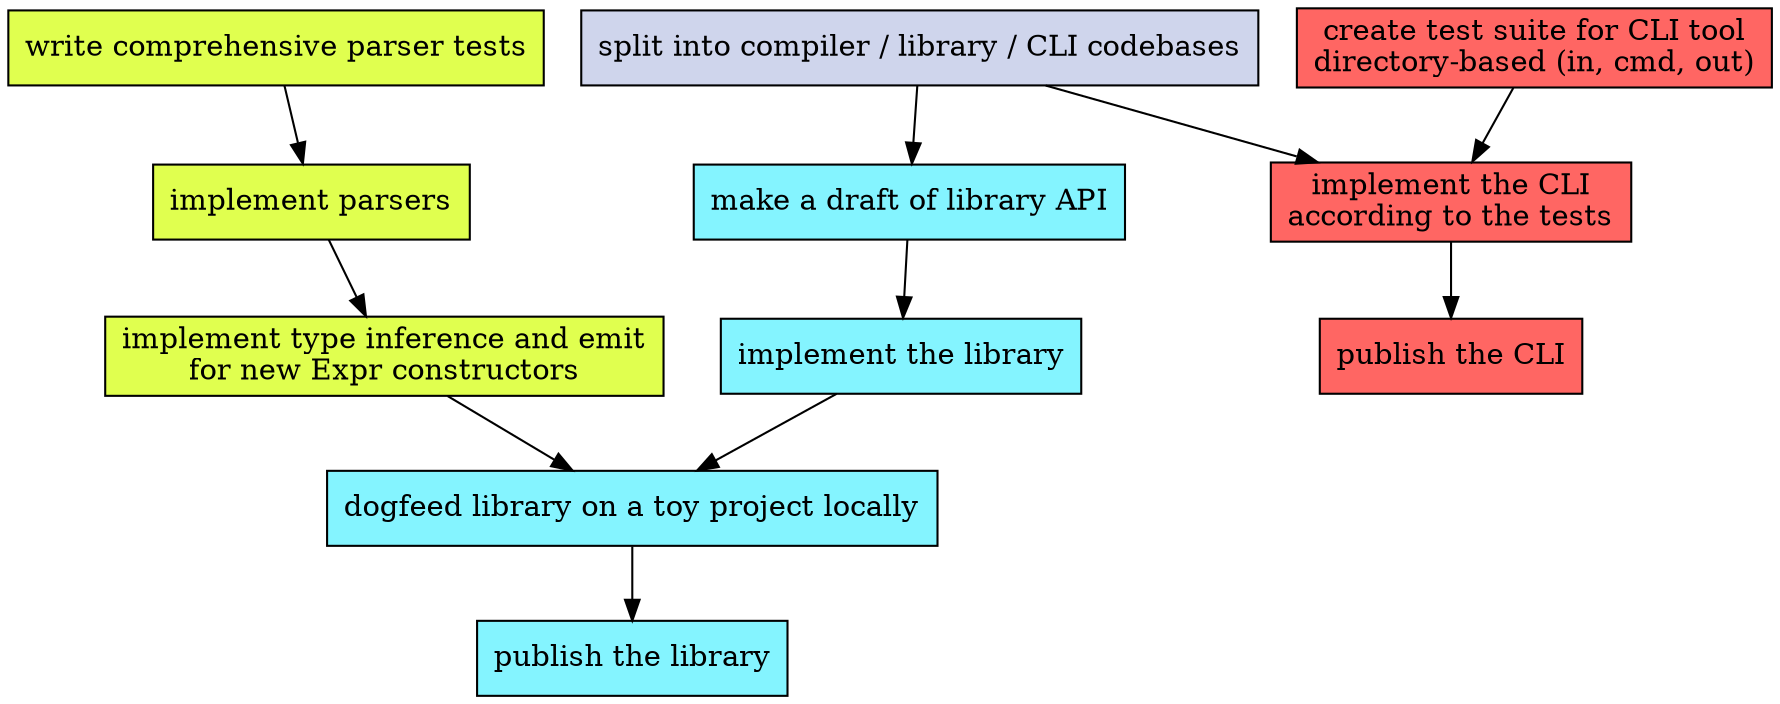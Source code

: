 digraph G {
    
    node[shape=box]

    {
        node[style=filled,fillcolor="#e0ff4f"]
        A[label="write comprehensive parser tests"]
        B[label="implement parsers"]
        C[label="implement type inference and emit\nfor new Expr constructors"]
    }
    
    {
        node[style=filled,fillcolor="#cfd5ec"]
        E[label="split into compiler / library / CLI codebases"]
    }
    
    {
        node[style=filled,fillcolor="#84f4ff"]
        F[label="make a draft of library API"]
        G[label="implement the library"]
        H[label="publish the library"]
        L[label="dogfeed library on a toy project locally"]
    }
    
    
    {
        node[style=filled,fillcolor="#ff6663"]
        I[label="implement the CLI\naccording to the tests"]
        J[label="publish the CLI"]
        K[label="create test suite for CLI tool\ndirectory-based (in, cmd, out)"]
    }

    A -> B -> C
    C -> L
    E -> F -> G -> L -> H
    E -> I -> J
    K -> I

}

